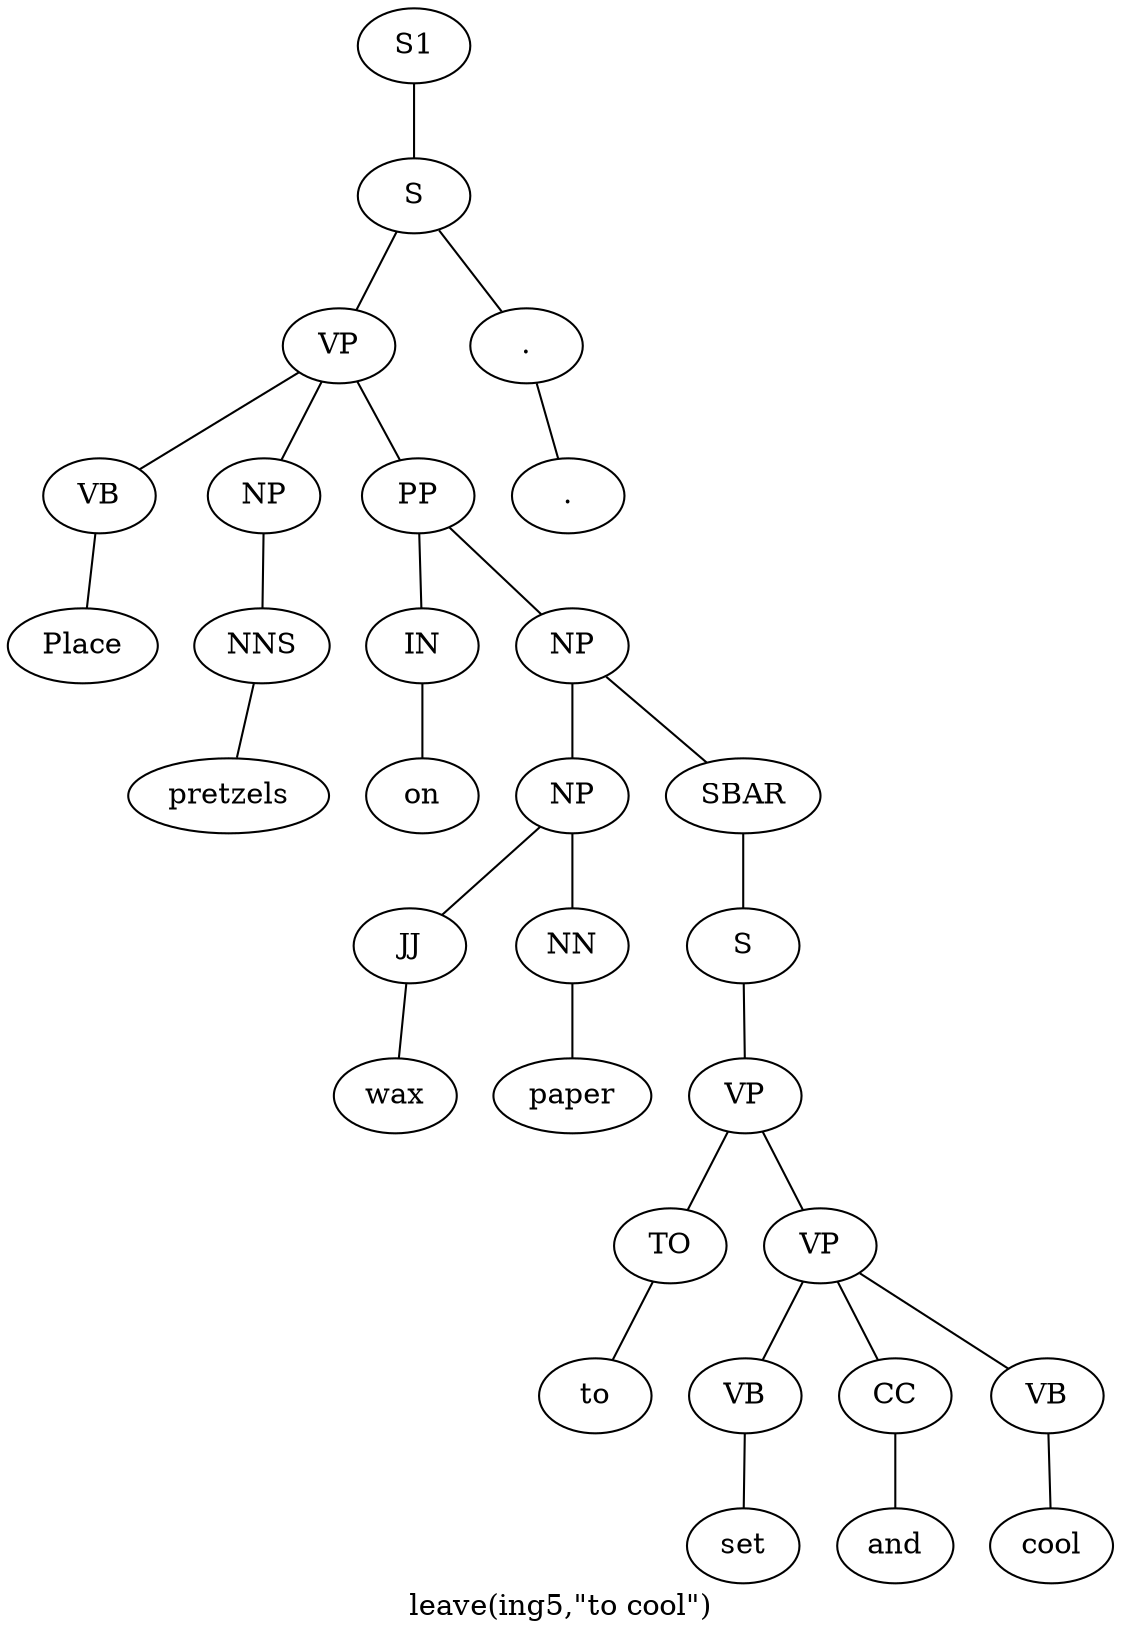 graph SyntaxGraph {
	label = "leave(ing5,\"to cool\")";
	Node0 [label="S1"];
	Node1 [label="S"];
	Node2 [label="VP"];
	Node3 [label="VB"];
	Node4 [label="Place"];
	Node5 [label="NP"];
	Node6 [label="NNS"];
	Node7 [label="pretzels"];
	Node8 [label="PP"];
	Node9 [label="IN"];
	Node10 [label="on"];
	Node11 [label="NP"];
	Node12 [label="NP"];
	Node13 [label="JJ"];
	Node14 [label="wax"];
	Node15 [label="NN"];
	Node16 [label="paper"];
	Node17 [label="SBAR"];
	Node18 [label="S"];
	Node19 [label="VP"];
	Node20 [label="TO"];
	Node21 [label="to"];
	Node22 [label="VP"];
	Node23 [label="VB"];
	Node24 [label="set"];
	Node25 [label="CC"];
	Node26 [label="and"];
	Node27 [label="VB"];
	Node28 [label="cool"];
	Node29 [label="."];
	Node30 [label="."];

	Node0 -- Node1;
	Node1 -- Node2;
	Node1 -- Node29;
	Node2 -- Node3;
	Node2 -- Node5;
	Node2 -- Node8;
	Node3 -- Node4;
	Node5 -- Node6;
	Node6 -- Node7;
	Node8 -- Node9;
	Node8 -- Node11;
	Node9 -- Node10;
	Node11 -- Node12;
	Node11 -- Node17;
	Node12 -- Node13;
	Node12 -- Node15;
	Node13 -- Node14;
	Node15 -- Node16;
	Node17 -- Node18;
	Node18 -- Node19;
	Node19 -- Node20;
	Node19 -- Node22;
	Node20 -- Node21;
	Node22 -- Node23;
	Node22 -- Node25;
	Node22 -- Node27;
	Node23 -- Node24;
	Node25 -- Node26;
	Node27 -- Node28;
	Node29 -- Node30;
}